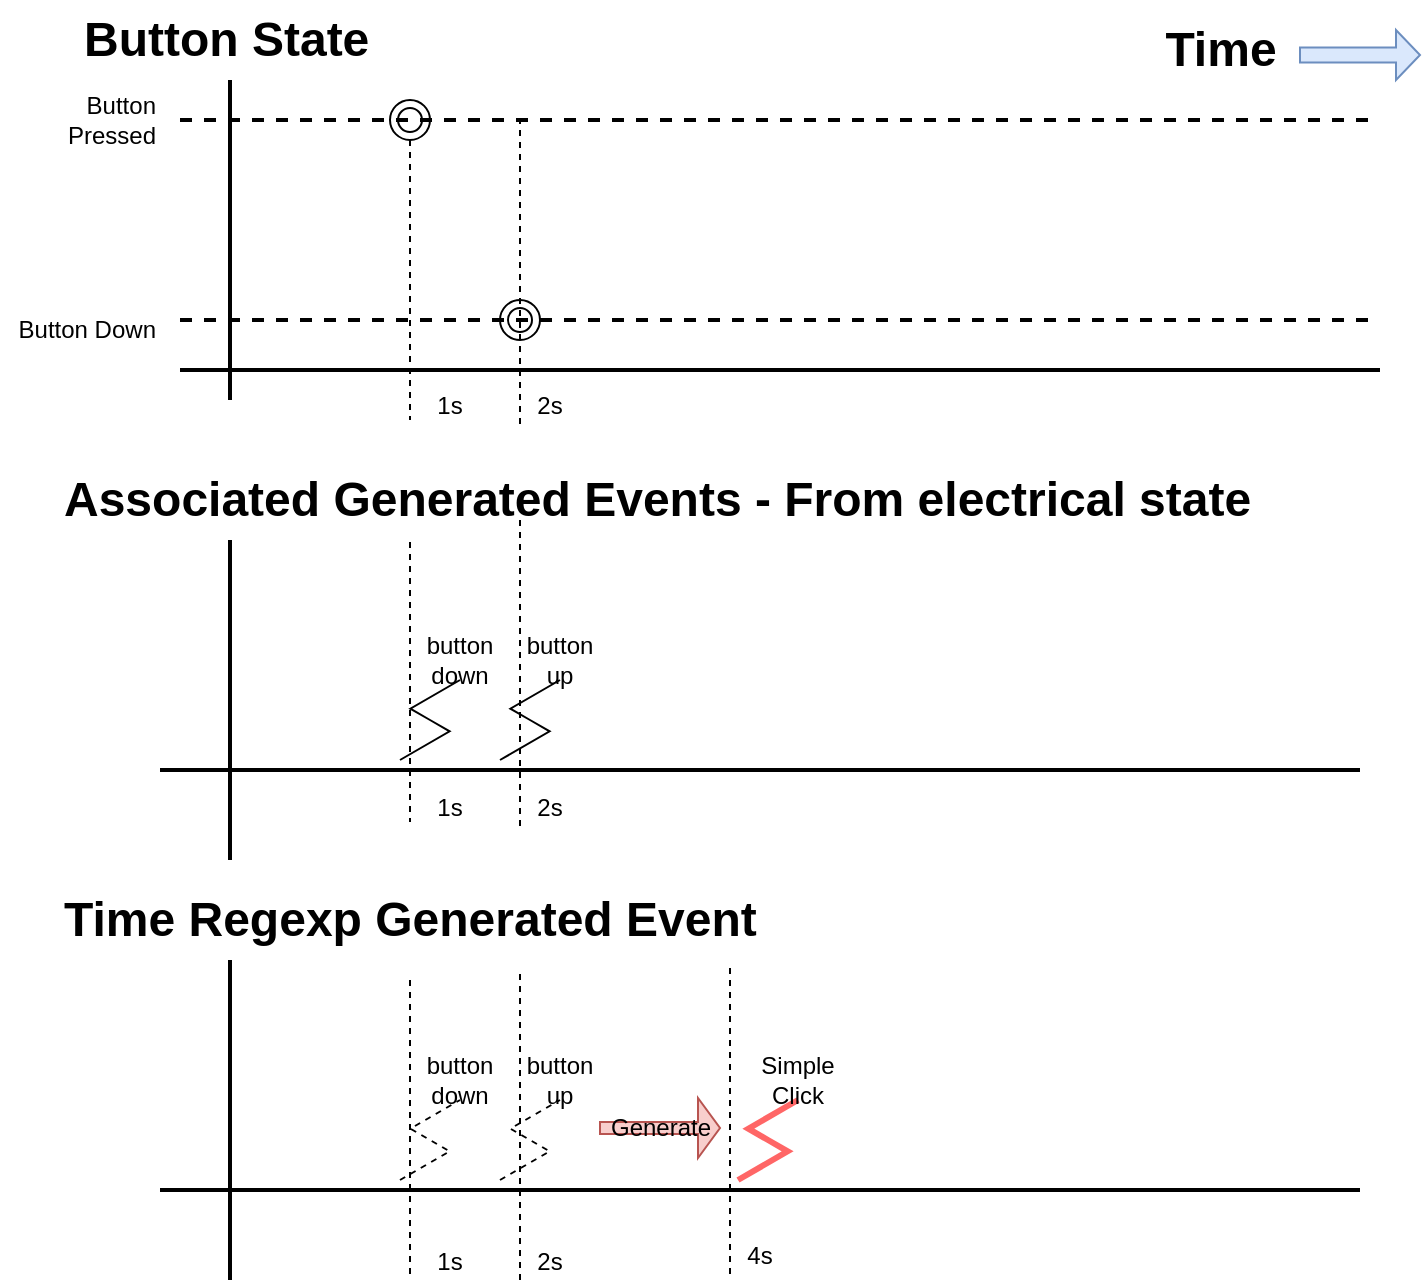 <mxfile version="15.4.0" type="device"><diagram id="1jOYVW2fWv-qgcDbzILd" name="Page-1"><mxGraphModel dx="1350" dy="816" grid="1" gridSize="10" guides="1" tooltips="1" connect="1" arrows="1" fold="1" page="1" pageScale="1" pageWidth="827" pageHeight="1169" math="0" shadow="0"><root><mxCell id="0"/><mxCell id="1" parent="0"/><mxCell id="2Um5UwGNHkfxXR2IpHYC-1" value="" style="line;strokeWidth=2;direction=south;html=1;" vertex="1" parent="1"><mxGeometry x="130" y="60" width="10" height="160" as="geometry"/></mxCell><mxCell id="2Um5UwGNHkfxXR2IpHYC-2" value="" style="line;strokeWidth=2;html=1;" vertex="1" parent="1"><mxGeometry x="110" y="200" width="600" height="10" as="geometry"/></mxCell><mxCell id="2Um5UwGNHkfxXR2IpHYC-3" value="Time" style="text;strokeColor=none;fillColor=none;html=1;fontSize=24;fontStyle=1;verticalAlign=middle;align=center;" vertex="1" parent="1"><mxGeometry x="580" y="25" width="100" height="40" as="geometry"/></mxCell><mxCell id="2Um5UwGNHkfxXR2IpHYC-4" value="Button State" style="text;strokeColor=none;fillColor=none;html=1;fontSize=24;fontStyle=1;verticalAlign=middle;align=left;" vertex="1" parent="1"><mxGeometry x="60" y="20" width="100" height="40" as="geometry"/></mxCell><mxCell id="2Um5UwGNHkfxXR2IpHYC-6" value="" style="ellipse;shape=doubleEllipse;whiteSpace=wrap;html=1;aspect=fixed;" vertex="1" parent="1"><mxGeometry x="215" y="70" width="20" height="20" as="geometry"/></mxCell><mxCell id="2Um5UwGNHkfxXR2IpHYC-12" value="" style="line;strokeWidth=2;html=1;dashed=1;" vertex="1" parent="1"><mxGeometry x="110" y="75" width="600" height="10" as="geometry"/></mxCell><mxCell id="2Um5UwGNHkfxXR2IpHYC-8" value="" style="ellipse;shape=doubleEllipse;whiteSpace=wrap;html=1;aspect=fixed;" vertex="1" parent="1"><mxGeometry x="270" y="170" width="20" height="20" as="geometry"/></mxCell><mxCell id="2Um5UwGNHkfxXR2IpHYC-13" value="Button Pressed" style="text;html=1;strokeColor=none;fillColor=none;align=right;verticalAlign=middle;whiteSpace=wrap;rounded=0;" vertex="1" parent="1"><mxGeometry x="40" y="65" width="60" height="30" as="geometry"/></mxCell><mxCell id="2Um5UwGNHkfxXR2IpHYC-14" value="Button Down" style="text;html=1;strokeColor=none;fillColor=none;align=right;verticalAlign=middle;whiteSpace=wrap;rounded=0;" vertex="1" parent="1"><mxGeometry x="20" y="170" width="80" height="30" as="geometry"/></mxCell><mxCell id="2Um5UwGNHkfxXR2IpHYC-18" value="" style="line;strokeWidth=1;direction=south;html=1;dashed=1;align=right;" vertex="1" parent="1"><mxGeometry x="220" y="90" width="10" height="140" as="geometry"/></mxCell><mxCell id="2Um5UwGNHkfxXR2IpHYC-16" value="" style="line;strokeWidth=2;html=1;dashed=1;" vertex="1" parent="1"><mxGeometry x="110" y="175" width="600" height="10" as="geometry"/></mxCell><mxCell id="2Um5UwGNHkfxXR2IpHYC-19" value="" style="line;strokeWidth=1;direction=south;html=1;dashed=1;align=right;" vertex="1" parent="1"><mxGeometry x="275" y="79" width="10" height="155" as="geometry"/></mxCell><mxCell id="2Um5UwGNHkfxXR2IpHYC-22" value="" style="group" vertex="1" connectable="0" parent="1"><mxGeometry x="220" y="340" width="50" height="60" as="geometry"/></mxCell><mxCell id="2Um5UwGNHkfxXR2IpHYC-20" value="" style="edgeStyle=isometricEdgeStyle;endArrow=none;html=1;rounded=0;" edge="1" parent="2Um5UwGNHkfxXR2IpHYC-22"><mxGeometry width="50" height="100" relative="1" as="geometry"><mxPoint y="60" as="sourcePoint"/><mxPoint x="30" y="20" as="targetPoint"/></mxGeometry></mxCell><mxCell id="2Um5UwGNHkfxXR2IpHYC-21" value="button down" style="text;html=1;strokeColor=none;fillColor=none;align=center;verticalAlign=middle;whiteSpace=wrap;rounded=0;dashed=1;" vertex="1" parent="2Um5UwGNHkfxXR2IpHYC-22"><mxGeometry x="10" width="40" height="20" as="geometry"/></mxCell><mxCell id="2Um5UwGNHkfxXR2IpHYC-23" value="" style="line;strokeWidth=2;html=1;" vertex="1" parent="1"><mxGeometry x="100" y="400" width="600" height="10" as="geometry"/></mxCell><mxCell id="2Um5UwGNHkfxXR2IpHYC-24" value="" style="shape=singleArrow;whiteSpace=wrap;html=1;strokeWidth=1;align=right;fillColor=#dae8fc;strokeColor=#6c8ebf;" vertex="1" parent="1"><mxGeometry x="670" y="35" width="60" height="25" as="geometry"/></mxCell><mxCell id="2Um5UwGNHkfxXR2IpHYC-25" value="" style="group" vertex="1" connectable="0" parent="1"><mxGeometry x="270" y="340" width="50" height="60" as="geometry"/></mxCell><mxCell id="2Um5UwGNHkfxXR2IpHYC-26" value="" style="edgeStyle=isometricEdgeStyle;endArrow=none;html=1;rounded=0;" edge="1" parent="2Um5UwGNHkfxXR2IpHYC-25"><mxGeometry width="50" height="100" relative="1" as="geometry"><mxPoint y="60" as="sourcePoint"/><mxPoint x="30" y="20" as="targetPoint"/></mxGeometry></mxCell><mxCell id="2Um5UwGNHkfxXR2IpHYC-27" value="button&lt;br&gt;up" style="text;html=1;strokeColor=none;fillColor=none;align=center;verticalAlign=middle;whiteSpace=wrap;rounded=0;dashed=1;" vertex="1" parent="2Um5UwGNHkfxXR2IpHYC-25"><mxGeometry x="10" width="40" height="20" as="geometry"/></mxCell><mxCell id="2Um5UwGNHkfxXR2IpHYC-28" value="" style="line;strokeWidth=2;direction=south;html=1;" vertex="1" parent="1"><mxGeometry x="130" y="290" width="10" height="160" as="geometry"/></mxCell><mxCell id="2Um5UwGNHkfxXR2IpHYC-29" value="Associated Generated Events - From electrical state" style="text;strokeColor=none;fillColor=none;html=1;fontSize=24;fontStyle=1;verticalAlign=middle;align=left;" vertex="1" parent="1"><mxGeometry x="50" y="250" width="100" height="40" as="geometry"/></mxCell><mxCell id="2Um5UwGNHkfxXR2IpHYC-30" value="1s" style="text;html=1;strokeColor=none;fillColor=none;align=center;verticalAlign=middle;whiteSpace=wrap;rounded=0;" vertex="1" parent="1"><mxGeometry x="230" y="210" width="30" height="25" as="geometry"/></mxCell><mxCell id="2Um5UwGNHkfxXR2IpHYC-31" value="2s" style="text;html=1;strokeColor=none;fillColor=none;align=center;verticalAlign=middle;whiteSpace=wrap;rounded=0;" vertex="1" parent="1"><mxGeometry x="280" y="210" width="30" height="25" as="geometry"/></mxCell><mxCell id="2Um5UwGNHkfxXR2IpHYC-32" value="" style="group;dashed=1;" vertex="1" connectable="0" parent="1"><mxGeometry x="220" y="550" width="50" height="60" as="geometry"/></mxCell><mxCell id="2Um5UwGNHkfxXR2IpHYC-33" value="" style="edgeStyle=isometricEdgeStyle;endArrow=none;html=1;rounded=0;dashed=1;" edge="1" parent="2Um5UwGNHkfxXR2IpHYC-32"><mxGeometry width="50" height="100" relative="1" as="geometry"><mxPoint y="60" as="sourcePoint"/><mxPoint x="30" y="20" as="targetPoint"/></mxGeometry></mxCell><mxCell id="2Um5UwGNHkfxXR2IpHYC-34" value="button down" style="text;html=1;strokeColor=none;fillColor=none;align=center;verticalAlign=middle;whiteSpace=wrap;rounded=0;dashed=1;" vertex="1" parent="2Um5UwGNHkfxXR2IpHYC-32"><mxGeometry x="10" width="40" height="20" as="geometry"/></mxCell><mxCell id="2Um5UwGNHkfxXR2IpHYC-35" value="" style="line;strokeWidth=2;html=1;" vertex="1" parent="1"><mxGeometry x="100" y="610" width="600" height="10" as="geometry"/></mxCell><mxCell id="2Um5UwGNHkfxXR2IpHYC-36" value="" style="group;dashed=1;" vertex="1" connectable="0" parent="1"><mxGeometry x="270" y="550" width="50" height="60" as="geometry"/></mxCell><mxCell id="2Um5UwGNHkfxXR2IpHYC-37" value="" style="edgeStyle=isometricEdgeStyle;endArrow=none;html=1;rounded=0;dashed=1;" edge="1" parent="2Um5UwGNHkfxXR2IpHYC-36"><mxGeometry width="50" height="100" relative="1" as="geometry"><mxPoint y="60" as="sourcePoint"/><mxPoint x="30" y="20" as="targetPoint"/></mxGeometry></mxCell><mxCell id="2Um5UwGNHkfxXR2IpHYC-38" value="button&lt;br&gt;up" style="text;html=1;strokeColor=none;fillColor=none;align=center;verticalAlign=middle;whiteSpace=wrap;rounded=0;dashed=1;" vertex="1" parent="2Um5UwGNHkfxXR2IpHYC-36"><mxGeometry x="10" width="40" height="20" as="geometry"/></mxCell><mxCell id="2Um5UwGNHkfxXR2IpHYC-39" value="" style="line;strokeWidth=2;direction=south;html=1;" vertex="1" parent="1"><mxGeometry x="130" y="500" width="10" height="160" as="geometry"/></mxCell><mxCell id="2Um5UwGNHkfxXR2IpHYC-40" value="Time Regexp Generated Event" style="text;strokeColor=none;fillColor=none;html=1;fontSize=24;fontStyle=1;verticalAlign=middle;align=left;" vertex="1" parent="1"><mxGeometry x="50" y="460" width="100" height="40" as="geometry"/></mxCell><mxCell id="2Um5UwGNHkfxXR2IpHYC-41" value="" style="group;dashed=1;" vertex="1" connectable="0" parent="1"><mxGeometry x="389" y="550" width="50" height="60" as="geometry"/></mxCell><mxCell id="2Um5UwGNHkfxXR2IpHYC-42" value="" style="edgeStyle=isometricEdgeStyle;endArrow=none;html=1;rounded=0;strokeWidth=3;strokeColor=#FF6666;" edge="1" parent="2Um5UwGNHkfxXR2IpHYC-41"><mxGeometry width="50" height="100" relative="1" as="geometry"><mxPoint y="60" as="sourcePoint"/><mxPoint x="30" y="20" as="targetPoint"/></mxGeometry></mxCell><mxCell id="2Um5UwGNHkfxXR2IpHYC-43" value="Simple Click" style="text;html=1;strokeColor=none;fillColor=none;align=center;verticalAlign=middle;whiteSpace=wrap;rounded=0;dashed=1;" vertex="1" parent="2Um5UwGNHkfxXR2IpHYC-41"><mxGeometry x="10" width="40" height="20" as="geometry"/></mxCell><mxCell id="2Um5UwGNHkfxXR2IpHYC-47" value="" style="line;strokeWidth=1;direction=south;html=1;dashed=1;align=right;" vertex="1" parent="1"><mxGeometry x="220" y="291" width="10" height="140" as="geometry"/></mxCell><mxCell id="2Um5UwGNHkfxXR2IpHYC-48" value="1s" style="text;html=1;strokeColor=none;fillColor=none;align=center;verticalAlign=middle;whiteSpace=wrap;rounded=0;" vertex="1" parent="1"><mxGeometry x="230" y="411" width="30" height="25" as="geometry"/></mxCell><mxCell id="2Um5UwGNHkfxXR2IpHYC-49" value="2s" style="text;html=1;strokeColor=none;fillColor=none;align=center;verticalAlign=middle;whiteSpace=wrap;rounded=0;" vertex="1" parent="1"><mxGeometry x="280" y="411" width="30" height="25" as="geometry"/></mxCell><mxCell id="2Um5UwGNHkfxXR2IpHYC-50" value="" style="line;strokeWidth=1;direction=south;html=1;dashed=1;align=right;" vertex="1" parent="1"><mxGeometry x="275" y="280" width="10" height="155" as="geometry"/></mxCell><mxCell id="2Um5UwGNHkfxXR2IpHYC-51" value="" style="line;strokeWidth=1;direction=south;html=1;dashed=1;align=right;" vertex="1" parent="1"><mxGeometry x="220" y="510" width="10" height="148" as="geometry"/></mxCell><mxCell id="2Um5UwGNHkfxXR2IpHYC-52" value="1s" style="text;html=1;strokeColor=none;fillColor=none;align=center;verticalAlign=middle;whiteSpace=wrap;rounded=0;" vertex="1" parent="1"><mxGeometry x="230" y="638" width="30" height="25" as="geometry"/></mxCell><mxCell id="2Um5UwGNHkfxXR2IpHYC-53" value="2s" style="text;html=1;strokeColor=none;fillColor=none;align=center;verticalAlign=middle;whiteSpace=wrap;rounded=0;" vertex="1" parent="1"><mxGeometry x="280" y="638" width="30" height="25" as="geometry"/></mxCell><mxCell id="2Um5UwGNHkfxXR2IpHYC-54" value="" style="line;strokeWidth=1;direction=south;html=1;dashed=1;align=right;" vertex="1" parent="1"><mxGeometry x="275" y="507" width="10" height="155" as="geometry"/></mxCell><mxCell id="2Um5UwGNHkfxXR2IpHYC-55" value="" style="line;strokeWidth=1;direction=south;html=1;dashed=1;align=right;" vertex="1" parent="1"><mxGeometry x="380" y="504" width="10" height="155" as="geometry"/></mxCell><mxCell id="2Um5UwGNHkfxXR2IpHYC-56" value="4s" style="text;html=1;strokeColor=none;fillColor=none;align=center;verticalAlign=middle;whiteSpace=wrap;rounded=0;" vertex="1" parent="1"><mxGeometry x="385" y="635" width="30" height="25" as="geometry"/></mxCell><mxCell id="2Um5UwGNHkfxXR2IpHYC-57" value="Generate" style="html=1;shadow=0;dashed=0;align=center;verticalAlign=middle;shape=mxgraph.arrows2.arrow;dy=0.8;dx=11;notch=0;strokeWidth=1;fillColor=#f8cecc;strokeColor=#b85450;" vertex="1" parent="1"><mxGeometry x="320" y="569" width="60" height="30" as="geometry"/></mxCell></root></mxGraphModel></diagram></mxfile>
